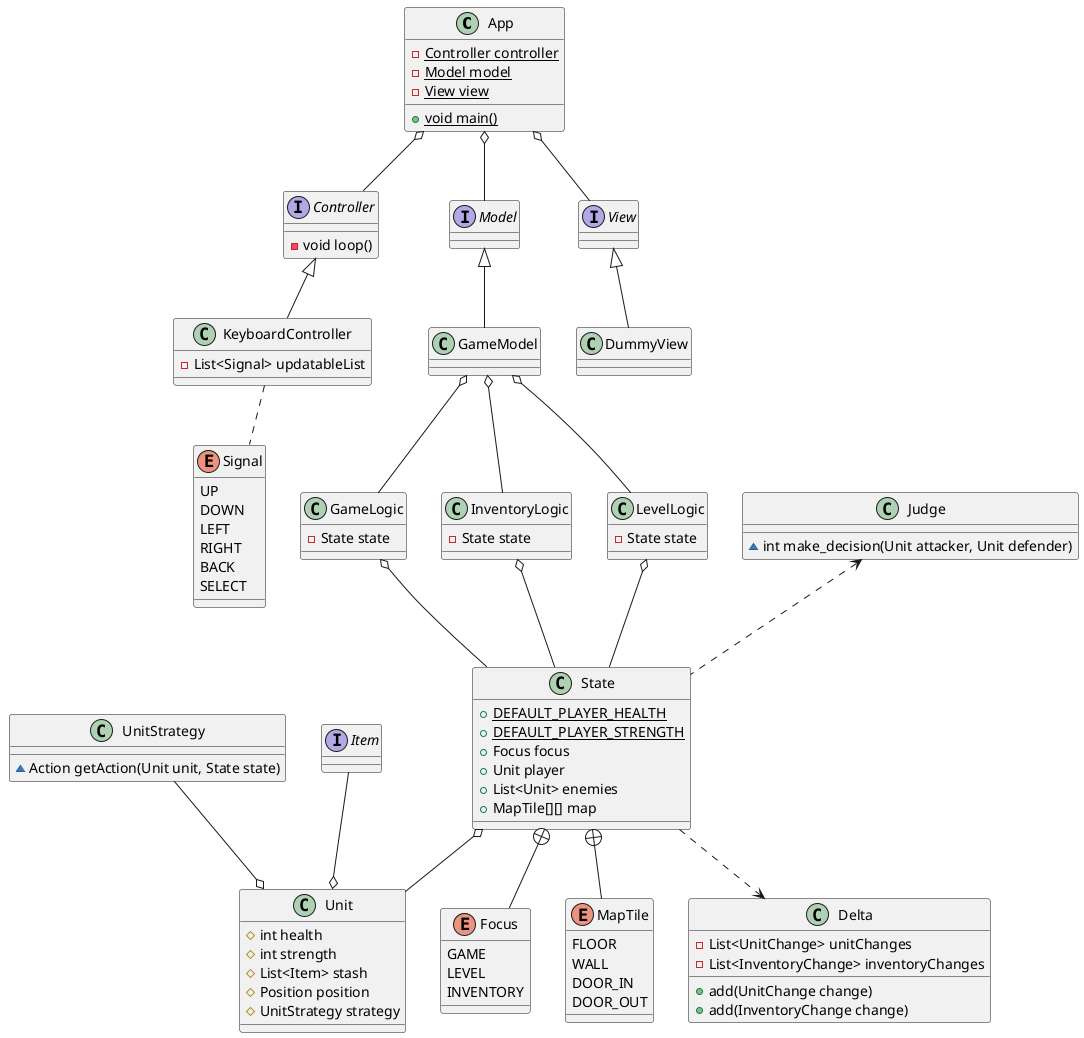 
@startuml

class App {
   - {static} Controller controller
   - {static} Model model
   - {static} View view

   + {static} void main()
}

interface Controller {
   - void loop()
}

interface Model {}

class GameModel {}

interface View {}

class KeyboardController {
   - List<Signal> updatableList
}

enum Signal {
   UP
   DOWN
   LEFT
   RIGHT
   BACK
   SELECT
}

class DummyView {}

class GameLogic {
   - State state
}

class InventoryLogic {
   - State state
}

class LevelLogic {
   - State state
}

class Judge {
   ~int make_decision(Unit attacker, Unit defender)
}

class State {
   + {static} DEFAULT_PLAYER_HEALTH
   + {static} DEFAULT_PLAYER_STRENGTH
   + Focus focus
   + Unit player
   + List<Unit> enemies
   + MapTile[][] map   
}

class Unit {
   # int health
   # int strength
   # List<Item> stash
   # Position position
   # UnitStrategy strategy
}

class UnitStrategy {
   ~Action getAction(Unit unit, State state)
}

interface Item {}

Enum Focus {
   GAME
   LEVEL
   INVENTORY
}

Enum MapTile {
   FLOOR
   WALL
   DOOR_IN
   DOOR_OUT
}

class Delta {
   - List<UnitChange> unitChanges
   - List<InventoryChange> inventoryChanges

   + add(UnitChange change)
   + add(InventoryChange change)
}

App o-- Controller
App o-- Model
App o-- View

Controller <|-- KeyboardController
KeyboardController .. Signal

View <|-- DummyView

Model <|-- GameModel

GameModel o-- GameLogic
GameModel o-- LevelLogic
GameModel o-- InventoryLogic

GameLogic o-- State
LevelLogic o-- State
InventoryLogic o-- State

State o-- Unit
State +-- Focus
State +-- MapTile

Item --o Unit

UnitStrategy --o Unit
State ..> Delta
Judge <.. State
@enduml
